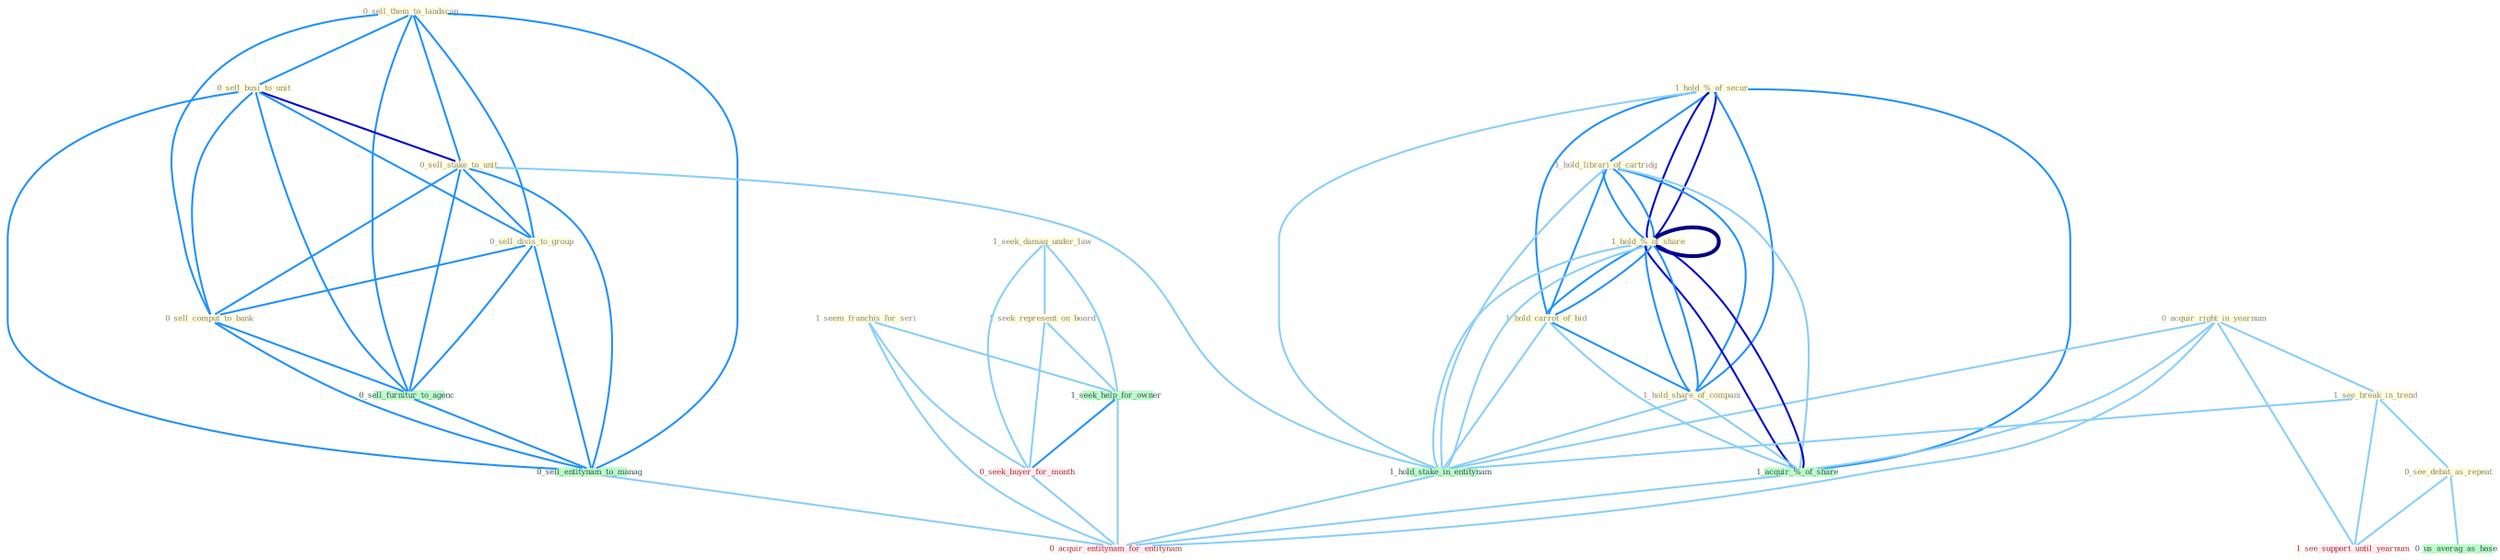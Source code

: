 Graph G{ 
    node
    [shape=polygon,style=filled,width=.5,height=.06,color="#BDFCC9",fixedsize=true,fontsize=4,
    fontcolor="#2f4f4f"];
    {node
    [color="#ffffe0", fontcolor="#8b7d6b"] "0_sell_them_to_landscap " "1_hold_%_of_secur " "0_acquir_right_in_yearnum " "1_seem_franchis_for_seri " "1_hold_librari_of_cartridg " "1_hold_%_of_share " "1_see_break_in_trend " "0_sell_busi_to_unit " "0_sell_stake_to_unit " "1_seek_damag_under_law " "0_see_debat_as_repeat " "1_seek_represent_on_board " "0_sell_divis_to_group " "1_hold_carrot_of_bid " "1_hold_share_of_compani " "0_sell_comput_to_bank "}
{node [color="#fff0f5", fontcolor="#b22222"] "0_seek_buyer_for_month " "1_see_support_until_yearnum " "0_acquir_entitynam_for_entitynam "}
edge [color="#B0E2FF"];

	"0_sell_them_to_landscap " -- "0_sell_busi_to_unit " [w="2", color="#1e90ff" , len=0.8];
	"0_sell_them_to_landscap " -- "0_sell_stake_to_unit " [w="2", color="#1e90ff" , len=0.8];
	"0_sell_them_to_landscap " -- "0_sell_divis_to_group " [w="2", color="#1e90ff" , len=0.8];
	"0_sell_them_to_landscap " -- "0_sell_comput_to_bank " [w="2", color="#1e90ff" , len=0.8];
	"0_sell_them_to_landscap " -- "0_sell_furnitur_to_agenc " [w="2", color="#1e90ff" , len=0.8];
	"0_sell_them_to_landscap " -- "0_sell_entitynam_to_manag " [w="2", color="#1e90ff" , len=0.8];
	"1_hold_%_of_secur " -- "1_hold_librari_of_cartridg " [w="2", color="#1e90ff" , len=0.8];
	"1_hold_%_of_secur " -- "1_hold_%_of_share " [w="3", color="#0000cd" , len=0.6];
	"1_hold_%_of_secur " -- "1_hold_carrot_of_bid " [w="2", color="#1e90ff" , len=0.8];
	"1_hold_%_of_secur " -- "1_hold_share_of_compani " [w="2", color="#1e90ff" , len=0.8];
	"1_hold_%_of_secur " -- "1_hold_%_of_share " [w="3", color="#0000cd" , len=0.6];
	"1_hold_%_of_secur " -- "1_hold_stake_in_entitynam " [w="1", color="#87cefa" ];
	"1_hold_%_of_secur " -- "1_acquir_%_of_share " [w="2", color="#1e90ff" , len=0.8];
	"0_acquir_right_in_yearnum " -- "1_see_break_in_trend " [w="1", color="#87cefa" ];
	"0_acquir_right_in_yearnum " -- "1_hold_stake_in_entitynam " [w="1", color="#87cefa" ];
	"0_acquir_right_in_yearnum " -- "1_acquir_%_of_share " [w="1", color="#87cefa" ];
	"0_acquir_right_in_yearnum " -- "1_see_support_until_yearnum " [w="1", color="#87cefa" ];
	"0_acquir_right_in_yearnum " -- "0_acquir_entitynam_for_entitynam " [w="1", color="#87cefa" ];
	"1_seem_franchis_for_seri " -- "1_seek_help_for_owner " [w="1", color="#87cefa" ];
	"1_seem_franchis_for_seri " -- "0_seek_buyer_for_month " [w="1", color="#87cefa" ];
	"1_seem_franchis_for_seri " -- "0_acquir_entitynam_for_entitynam " [w="1", color="#87cefa" ];
	"1_hold_librari_of_cartridg " -- "1_hold_%_of_share " [w="2", color="#1e90ff" , len=0.8];
	"1_hold_librari_of_cartridg " -- "1_hold_carrot_of_bid " [w="2", color="#1e90ff" , len=0.8];
	"1_hold_librari_of_cartridg " -- "1_hold_share_of_compani " [w="2", color="#1e90ff" , len=0.8];
	"1_hold_librari_of_cartridg " -- "1_hold_%_of_share " [w="2", color="#1e90ff" , len=0.8];
	"1_hold_librari_of_cartridg " -- "1_hold_stake_in_entitynam " [w="1", color="#87cefa" ];
	"1_hold_librari_of_cartridg " -- "1_acquir_%_of_share " [w="1", color="#87cefa" ];
	"1_hold_%_of_share " -- "1_hold_carrot_of_bid " [w="2", color="#1e90ff" , len=0.8];
	"1_hold_%_of_share " -- "1_hold_share_of_compani " [w="2", color="#1e90ff" , len=0.8];
	"1_hold_%_of_share " -- "1_hold_%_of_share " [w="4", style=bold, color="#000080", len=0.4];
	"1_hold_%_of_share " -- "1_hold_stake_in_entitynam " [w="1", color="#87cefa" ];
	"1_hold_%_of_share " -- "1_acquir_%_of_share " [w="3", color="#0000cd" , len=0.6];
	"1_see_break_in_trend " -- "0_see_debat_as_repeat " [w="1", color="#87cefa" ];
	"1_see_break_in_trend " -- "1_hold_stake_in_entitynam " [w="1", color="#87cefa" ];
	"1_see_break_in_trend " -- "1_see_support_until_yearnum " [w="1", color="#87cefa" ];
	"0_sell_busi_to_unit " -- "0_sell_stake_to_unit " [w="3", color="#0000cd" , len=0.6];
	"0_sell_busi_to_unit " -- "0_sell_divis_to_group " [w="2", color="#1e90ff" , len=0.8];
	"0_sell_busi_to_unit " -- "0_sell_comput_to_bank " [w="2", color="#1e90ff" , len=0.8];
	"0_sell_busi_to_unit " -- "0_sell_furnitur_to_agenc " [w="2", color="#1e90ff" , len=0.8];
	"0_sell_busi_to_unit " -- "0_sell_entitynam_to_manag " [w="2", color="#1e90ff" , len=0.8];
	"0_sell_stake_to_unit " -- "0_sell_divis_to_group " [w="2", color="#1e90ff" , len=0.8];
	"0_sell_stake_to_unit " -- "0_sell_comput_to_bank " [w="2", color="#1e90ff" , len=0.8];
	"0_sell_stake_to_unit " -- "1_hold_stake_in_entitynam " [w="1", color="#87cefa" ];
	"0_sell_stake_to_unit " -- "0_sell_furnitur_to_agenc " [w="2", color="#1e90ff" , len=0.8];
	"0_sell_stake_to_unit " -- "0_sell_entitynam_to_manag " [w="2", color="#1e90ff" , len=0.8];
	"1_seek_damag_under_law " -- "1_seek_represent_on_board " [w="1", color="#87cefa" ];
	"1_seek_damag_under_law " -- "1_seek_help_for_owner " [w="1", color="#87cefa" ];
	"1_seek_damag_under_law " -- "0_seek_buyer_for_month " [w="1", color="#87cefa" ];
	"0_see_debat_as_repeat " -- "1_see_support_until_yearnum " [w="1", color="#87cefa" ];
	"0_see_debat_as_repeat " -- "0_us_averag_as_base " [w="1", color="#87cefa" ];
	"1_seek_represent_on_board " -- "1_seek_help_for_owner " [w="1", color="#87cefa" ];
	"1_seek_represent_on_board " -- "0_seek_buyer_for_month " [w="1", color="#87cefa" ];
	"0_sell_divis_to_group " -- "0_sell_comput_to_bank " [w="2", color="#1e90ff" , len=0.8];
	"0_sell_divis_to_group " -- "0_sell_furnitur_to_agenc " [w="2", color="#1e90ff" , len=0.8];
	"0_sell_divis_to_group " -- "0_sell_entitynam_to_manag " [w="2", color="#1e90ff" , len=0.8];
	"1_hold_carrot_of_bid " -- "1_hold_share_of_compani " [w="2", color="#1e90ff" , len=0.8];
	"1_hold_carrot_of_bid " -- "1_hold_%_of_share " [w="2", color="#1e90ff" , len=0.8];
	"1_hold_carrot_of_bid " -- "1_hold_stake_in_entitynam " [w="1", color="#87cefa" ];
	"1_hold_carrot_of_bid " -- "1_acquir_%_of_share " [w="1", color="#87cefa" ];
	"1_hold_share_of_compani " -- "1_hold_%_of_share " [w="2", color="#1e90ff" , len=0.8];
	"1_hold_share_of_compani " -- "1_hold_stake_in_entitynam " [w="1", color="#87cefa" ];
	"1_hold_share_of_compani " -- "1_acquir_%_of_share " [w="1", color="#87cefa" ];
	"0_sell_comput_to_bank " -- "0_sell_furnitur_to_agenc " [w="2", color="#1e90ff" , len=0.8];
	"0_sell_comput_to_bank " -- "0_sell_entitynam_to_manag " [w="2", color="#1e90ff" , len=0.8];
	"1_hold_%_of_share " -- "1_hold_stake_in_entitynam " [w="1", color="#87cefa" ];
	"1_hold_%_of_share " -- "1_acquir_%_of_share " [w="3", color="#0000cd" , len=0.6];
	"1_hold_stake_in_entitynam " -- "0_acquir_entitynam_for_entitynam " [w="1", color="#87cefa" ];
	"1_seek_help_for_owner " -- "0_seek_buyer_for_month " [w="2", color="#1e90ff" , len=0.8];
	"1_seek_help_for_owner " -- "0_acquir_entitynam_for_entitynam " [w="1", color="#87cefa" ];
	"0_seek_buyer_for_month " -- "0_acquir_entitynam_for_entitynam " [w="1", color="#87cefa" ];
	"1_acquir_%_of_share " -- "0_acquir_entitynam_for_entitynam " [w="1", color="#87cefa" ];
	"0_sell_furnitur_to_agenc " -- "0_sell_entitynam_to_manag " [w="2", color="#1e90ff" , len=0.8];
	"0_sell_entitynam_to_manag " -- "0_acquir_entitynam_for_entitynam " [w="1", color="#87cefa" ];
}
